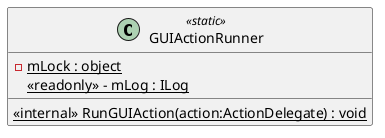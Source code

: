 @startuml
class GUIActionRunner <<static>> {
    <<internal>> {static} RunGUIAction(action:ActionDelegate) : void
    {static} - mLock : object
    {static} <<readonly>> - mLog : ILog
}
@enduml
